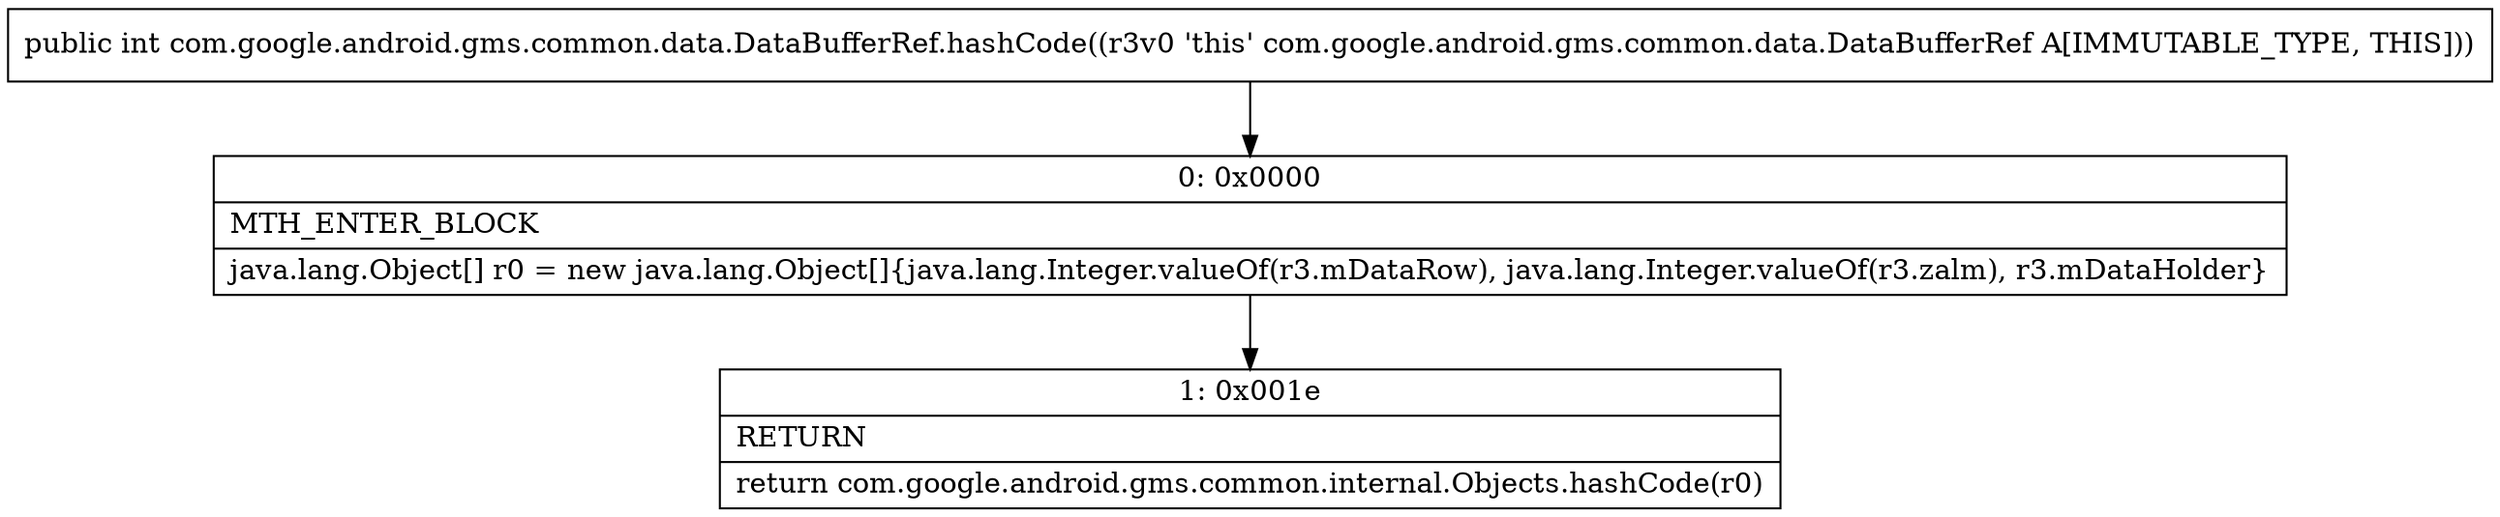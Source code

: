 digraph "CFG forcom.google.android.gms.common.data.DataBufferRef.hashCode()I" {
Node_0 [shape=record,label="{0\:\ 0x0000|MTH_ENTER_BLOCK\l|java.lang.Object[] r0 = new java.lang.Object[]\{java.lang.Integer.valueOf(r3.mDataRow), java.lang.Integer.valueOf(r3.zalm), r3.mDataHolder\}\l}"];
Node_1 [shape=record,label="{1\:\ 0x001e|RETURN\l|return com.google.android.gms.common.internal.Objects.hashCode(r0)\l}"];
MethodNode[shape=record,label="{public int com.google.android.gms.common.data.DataBufferRef.hashCode((r3v0 'this' com.google.android.gms.common.data.DataBufferRef A[IMMUTABLE_TYPE, THIS])) }"];
MethodNode -> Node_0;
Node_0 -> Node_1;
}


